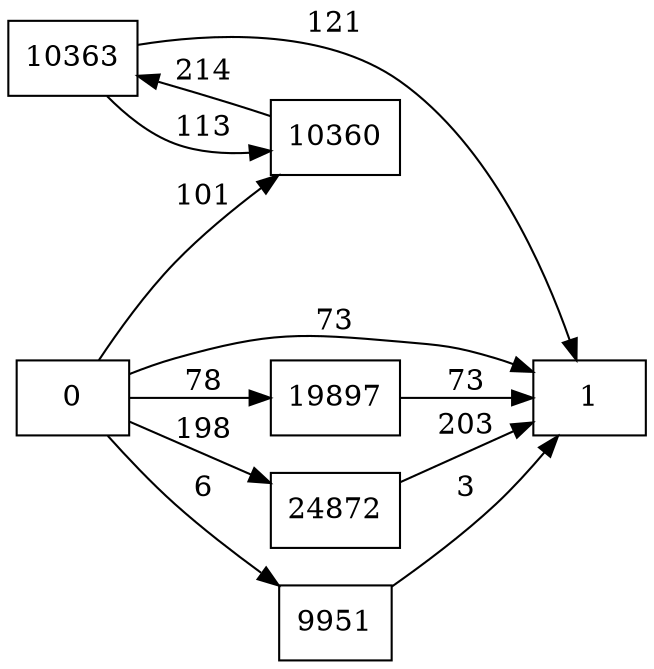 digraph {
	graph [rankdir=LR]
	node [shape=rectangle]
	9951 -> 1 [label=3]
	10360 -> 10363 [label=214]
	10363 -> 10360 [label=113]
	10363 -> 1 [label=121]
	19897 -> 1 [label=73]
	24872 -> 1 [label=203]
	0 -> 1 [label=73]
	0 -> 9951 [label=6]
	0 -> 10360 [label=101]
	0 -> 19897 [label=78]
	0 -> 24872 [label=198]
}
